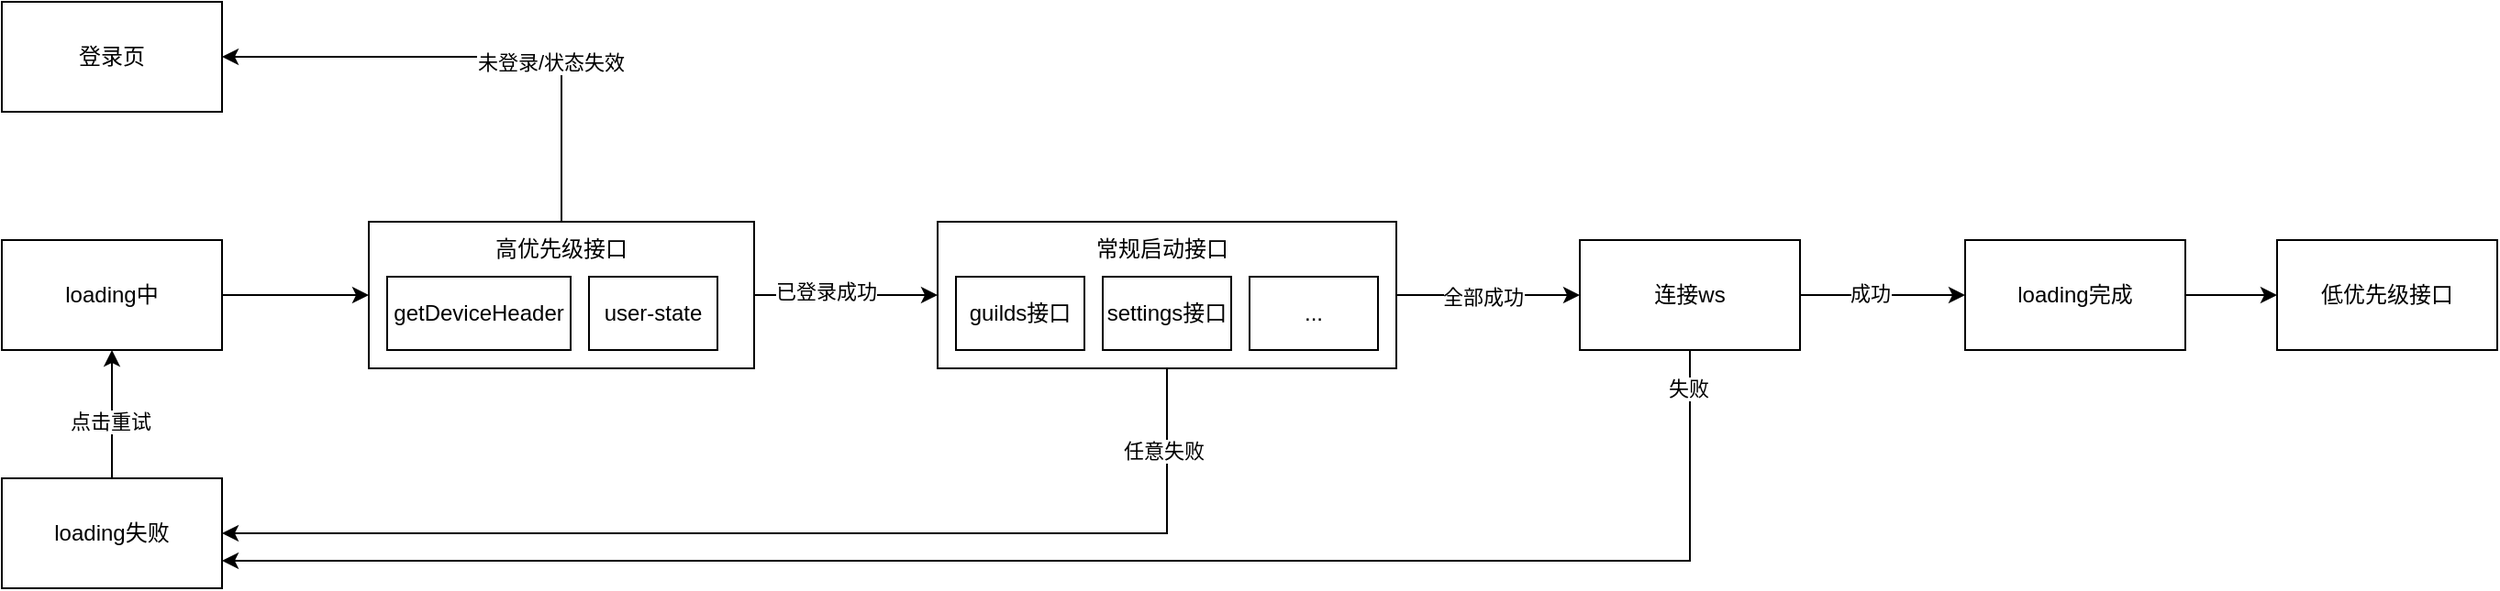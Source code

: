 <mxfile version="23.1.1" type="github">
  <diagram name="第 1 页" id="T8wrmOAk5l6GdRUx9qpk">
    <mxGraphModel dx="1877" dy="530" grid="1" gridSize="10" guides="1" tooltips="1" connect="1" arrows="1" fold="1" page="1" pageScale="1" pageWidth="827" pageHeight="1169" math="0" shadow="0">
      <root>
        <mxCell id="0" />
        <mxCell id="1" parent="0" />
        <mxCell id="4kMBKa18f4j2YlNM0wSQ-1" value="登录页" style="rounded=0;whiteSpace=wrap;html=1;" vertex="1" parent="1">
          <mxGeometry x="-150" y="190" width="120" height="60" as="geometry" />
        </mxCell>
        <mxCell id="4kMBKa18f4j2YlNM0wSQ-2" value="" style="rounded=0;whiteSpace=wrap;html=1;" vertex="1" parent="1">
          <mxGeometry x="50" y="310" width="210" height="80" as="geometry" />
        </mxCell>
        <mxCell id="4kMBKa18f4j2YlNM0wSQ-11" style="edgeStyle=orthogonalEdgeStyle;rounded=0;orthogonalLoop=1;jettySize=auto;html=1;exitX=1;exitY=0.5;exitDx=0;exitDy=0;entryX=0;entryY=0.5;entryDx=0;entryDy=0;" edge="1" parent="1" source="4kMBKa18f4j2YlNM0wSQ-3" target="4kMBKa18f4j2YlNM0wSQ-5">
          <mxGeometry relative="1" as="geometry" />
        </mxCell>
        <mxCell id="4kMBKa18f4j2YlNM0wSQ-3" value="loading完成" style="rounded=0;whiteSpace=wrap;html=1;" vertex="1" parent="1">
          <mxGeometry x="920" y="320" width="120" height="60" as="geometry" />
        </mxCell>
        <mxCell id="4kMBKa18f4j2YlNM0wSQ-5" value="低优先级接口" style="rounded=0;whiteSpace=wrap;html=1;" vertex="1" parent="1">
          <mxGeometry x="1090" y="320" width="120" height="60" as="geometry" />
        </mxCell>
        <mxCell id="4kMBKa18f4j2YlNM0wSQ-6" style="edgeStyle=orthogonalEdgeStyle;rounded=0;orthogonalLoop=1;jettySize=auto;html=1;exitX=1;exitY=0.5;exitDx=0;exitDy=0;entryX=0;entryY=0.5;entryDx=0;entryDy=0;" edge="1" parent="1" source="4kMBKa18f4j2YlNM0wSQ-2" target="4kMBKa18f4j2YlNM0wSQ-10">
          <mxGeometry relative="1" as="geometry">
            <mxPoint x="268.04" y="350.8" as="targetPoint" />
          </mxGeometry>
        </mxCell>
        <mxCell id="4kMBKa18f4j2YlNM0wSQ-17" value="已登录成功" style="edgeLabel;html=1;align=center;verticalAlign=middle;resizable=0;points=[];" vertex="1" connectable="0" parent="4kMBKa18f4j2YlNM0wSQ-6">
          <mxGeometry x="-0.232" y="2" relative="1" as="geometry">
            <mxPoint as="offset" />
          </mxGeometry>
        </mxCell>
        <mxCell id="4kMBKa18f4j2YlNM0wSQ-9" style="edgeStyle=orthogonalEdgeStyle;rounded=0;orthogonalLoop=1;jettySize=auto;html=1;exitX=1;exitY=0.5;exitDx=0;exitDy=0;entryX=0;entryY=0.5;entryDx=0;entryDy=0;" edge="1" parent="1" source="4kMBKa18f4j2YlNM0wSQ-8" target="4kMBKa18f4j2YlNM0wSQ-2">
          <mxGeometry relative="1" as="geometry" />
        </mxCell>
        <mxCell id="4kMBKa18f4j2YlNM0wSQ-8" value="loading中" style="rounded=0;whiteSpace=wrap;html=1;" vertex="1" parent="1">
          <mxGeometry x="-150" y="320" width="120" height="60" as="geometry" />
        </mxCell>
        <mxCell id="4kMBKa18f4j2YlNM0wSQ-15" style="edgeStyle=orthogonalEdgeStyle;rounded=0;orthogonalLoop=1;jettySize=auto;html=1;exitX=1;exitY=0.5;exitDx=0;exitDy=0;entryX=0;entryY=0.5;entryDx=0;entryDy=0;" edge="1" parent="1" source="4kMBKa18f4j2YlNM0wSQ-10" target="4kMBKa18f4j2YlNM0wSQ-12">
          <mxGeometry relative="1" as="geometry" />
        </mxCell>
        <mxCell id="4kMBKa18f4j2YlNM0wSQ-16" value="全部成功" style="edgeLabel;html=1;align=center;verticalAlign=middle;resizable=0;points=[];" vertex="1" connectable="0" parent="4kMBKa18f4j2YlNM0wSQ-15">
          <mxGeometry x="-0.064" y="-1" relative="1" as="geometry">
            <mxPoint as="offset" />
          </mxGeometry>
        </mxCell>
        <mxCell id="4kMBKa18f4j2YlNM0wSQ-26" style="edgeStyle=orthogonalEdgeStyle;rounded=0;orthogonalLoop=1;jettySize=auto;html=1;exitX=0.5;exitY=1;exitDx=0;exitDy=0;entryX=1;entryY=0.5;entryDx=0;entryDy=0;" edge="1" parent="1" source="4kMBKa18f4j2YlNM0wSQ-10" target="4kMBKa18f4j2YlNM0wSQ-21">
          <mxGeometry relative="1" as="geometry" />
        </mxCell>
        <mxCell id="4kMBKa18f4j2YlNM0wSQ-27" value="任意失败" style="edgeLabel;html=1;align=center;verticalAlign=middle;resizable=0;points=[];" vertex="1" connectable="0" parent="4kMBKa18f4j2YlNM0wSQ-26">
          <mxGeometry x="-0.852" y="-2" relative="1" as="geometry">
            <mxPoint as="offset" />
          </mxGeometry>
        </mxCell>
        <mxCell id="4kMBKa18f4j2YlNM0wSQ-10" value="" style="rounded=0;whiteSpace=wrap;html=1;" vertex="1" parent="1">
          <mxGeometry x="360" y="310" width="250" height="80" as="geometry" />
        </mxCell>
        <mxCell id="4kMBKa18f4j2YlNM0wSQ-13" style="edgeStyle=orthogonalEdgeStyle;rounded=0;orthogonalLoop=1;jettySize=auto;html=1;exitX=1;exitY=0.5;exitDx=0;exitDy=0;entryX=0;entryY=0.5;entryDx=0;entryDy=0;" edge="1" parent="1" source="4kMBKa18f4j2YlNM0wSQ-12" target="4kMBKa18f4j2YlNM0wSQ-3">
          <mxGeometry relative="1" as="geometry" />
        </mxCell>
        <mxCell id="4kMBKa18f4j2YlNM0wSQ-14" value="成功" style="edgeLabel;html=1;align=center;verticalAlign=middle;resizable=0;points=[];" vertex="1" connectable="0" parent="4kMBKa18f4j2YlNM0wSQ-13">
          <mxGeometry x="-0.16" y="1" relative="1" as="geometry">
            <mxPoint as="offset" />
          </mxGeometry>
        </mxCell>
        <mxCell id="4kMBKa18f4j2YlNM0wSQ-34" style="edgeStyle=orthogonalEdgeStyle;rounded=0;orthogonalLoop=1;jettySize=auto;html=1;exitX=0.75;exitY=1;exitDx=0;exitDy=0;entryX=1;entryY=0.75;entryDx=0;entryDy=0;" edge="1" parent="1" target="4kMBKa18f4j2YlNM0wSQ-21">
          <mxGeometry relative="1" as="geometry">
            <mxPoint x="790" y="380" as="sourcePoint" />
            <mxPoint x="-40" y="495" as="targetPoint" />
            <Array as="points">
              <mxPoint x="770" y="380" />
              <mxPoint x="770" y="495" />
            </Array>
          </mxGeometry>
        </mxCell>
        <mxCell id="4kMBKa18f4j2YlNM0wSQ-35" value="失败" style="edgeLabel;html=1;align=center;verticalAlign=middle;resizable=0;points=[];" vertex="1" connectable="0" parent="4kMBKa18f4j2YlNM0wSQ-34">
          <mxGeometry x="-0.912" y="-1" relative="1" as="geometry">
            <mxPoint as="offset" />
          </mxGeometry>
        </mxCell>
        <mxCell id="4kMBKa18f4j2YlNM0wSQ-12" value="连接ws" style="rounded=0;whiteSpace=wrap;html=1;" vertex="1" parent="1">
          <mxGeometry x="710" y="320" width="120" height="60" as="geometry" />
        </mxCell>
        <mxCell id="4kMBKa18f4j2YlNM0wSQ-18" style="edgeStyle=orthogonalEdgeStyle;rounded=0;orthogonalLoop=1;jettySize=auto;html=1;exitX=0.5;exitY=0;exitDx=0;exitDy=0;entryX=1;entryY=0.5;entryDx=0;entryDy=0;" edge="1" parent="1" source="4kMBKa18f4j2YlNM0wSQ-2" target="4kMBKa18f4j2YlNM0wSQ-1">
          <mxGeometry relative="1" as="geometry">
            <mxPoint x="130" y="160" as="targetPoint" />
          </mxGeometry>
        </mxCell>
        <mxCell id="4kMBKa18f4j2YlNM0wSQ-19" value="未登录/状态失效" style="edgeLabel;html=1;align=center;verticalAlign=middle;resizable=0;points=[];" vertex="1" connectable="0" parent="4kMBKa18f4j2YlNM0wSQ-18">
          <mxGeometry x="-0.298" y="3" relative="1" as="geometry">
            <mxPoint as="offset" />
          </mxGeometry>
        </mxCell>
        <mxCell id="4kMBKa18f4j2YlNM0wSQ-20" value="常规启动接口" style="text;html=1;strokeColor=none;fillColor=none;align=center;verticalAlign=middle;whiteSpace=wrap;rounded=0;" vertex="1" parent="1">
          <mxGeometry x="430" y="310" width="105" height="30" as="geometry" />
        </mxCell>
        <mxCell id="4kMBKa18f4j2YlNM0wSQ-28" style="edgeStyle=orthogonalEdgeStyle;rounded=0;orthogonalLoop=1;jettySize=auto;html=1;exitX=0.5;exitY=0;exitDx=0;exitDy=0;entryX=0.5;entryY=1;entryDx=0;entryDy=0;" edge="1" parent="1" source="4kMBKa18f4j2YlNM0wSQ-21" target="4kMBKa18f4j2YlNM0wSQ-8">
          <mxGeometry relative="1" as="geometry" />
        </mxCell>
        <mxCell id="4kMBKa18f4j2YlNM0wSQ-29" value="点击重试" style="edgeLabel;html=1;align=center;verticalAlign=middle;resizable=0;points=[];" vertex="1" connectable="0" parent="4kMBKa18f4j2YlNM0wSQ-28">
          <mxGeometry x="-0.109" y="1" relative="1" as="geometry">
            <mxPoint as="offset" />
          </mxGeometry>
        </mxCell>
        <mxCell id="4kMBKa18f4j2YlNM0wSQ-21" value="loading失败" style="rounded=0;whiteSpace=wrap;html=1;" vertex="1" parent="1">
          <mxGeometry x="-150" y="450" width="120" height="60" as="geometry" />
        </mxCell>
        <mxCell id="4kMBKa18f4j2YlNM0wSQ-22" value="guilds接口" style="rounded=0;whiteSpace=wrap;html=1;" vertex="1" parent="1">
          <mxGeometry x="370" y="340" width="70" height="40" as="geometry" />
        </mxCell>
        <mxCell id="4kMBKa18f4j2YlNM0wSQ-24" value="settings接口" style="rounded=0;whiteSpace=wrap;html=1;" vertex="1" parent="1">
          <mxGeometry x="450" y="340" width="70" height="40" as="geometry" />
        </mxCell>
        <mxCell id="4kMBKa18f4j2YlNM0wSQ-25" value="..." style="rounded=0;whiteSpace=wrap;html=1;" vertex="1" parent="1">
          <mxGeometry x="530" y="340" width="70" height="40" as="geometry" />
        </mxCell>
        <mxCell id="4kMBKa18f4j2YlNM0wSQ-36" value="高优先级接口" style="text;html=1;strokeColor=none;fillColor=none;align=center;verticalAlign=middle;whiteSpace=wrap;rounded=0;" vertex="1" parent="1">
          <mxGeometry x="80" y="310" width="150" height="30" as="geometry" />
        </mxCell>
        <mxCell id="4kMBKa18f4j2YlNM0wSQ-40" value="getDeviceHeader" style="rounded=0;whiteSpace=wrap;html=1;" vertex="1" parent="1">
          <mxGeometry x="60" y="340" width="100" height="40" as="geometry" />
        </mxCell>
        <mxCell id="4kMBKa18f4j2YlNM0wSQ-41" value="user-state" style="rounded=0;whiteSpace=wrap;html=1;" vertex="1" parent="1">
          <mxGeometry x="170" y="340" width="70" height="40" as="geometry" />
        </mxCell>
      </root>
    </mxGraphModel>
  </diagram>
</mxfile>
